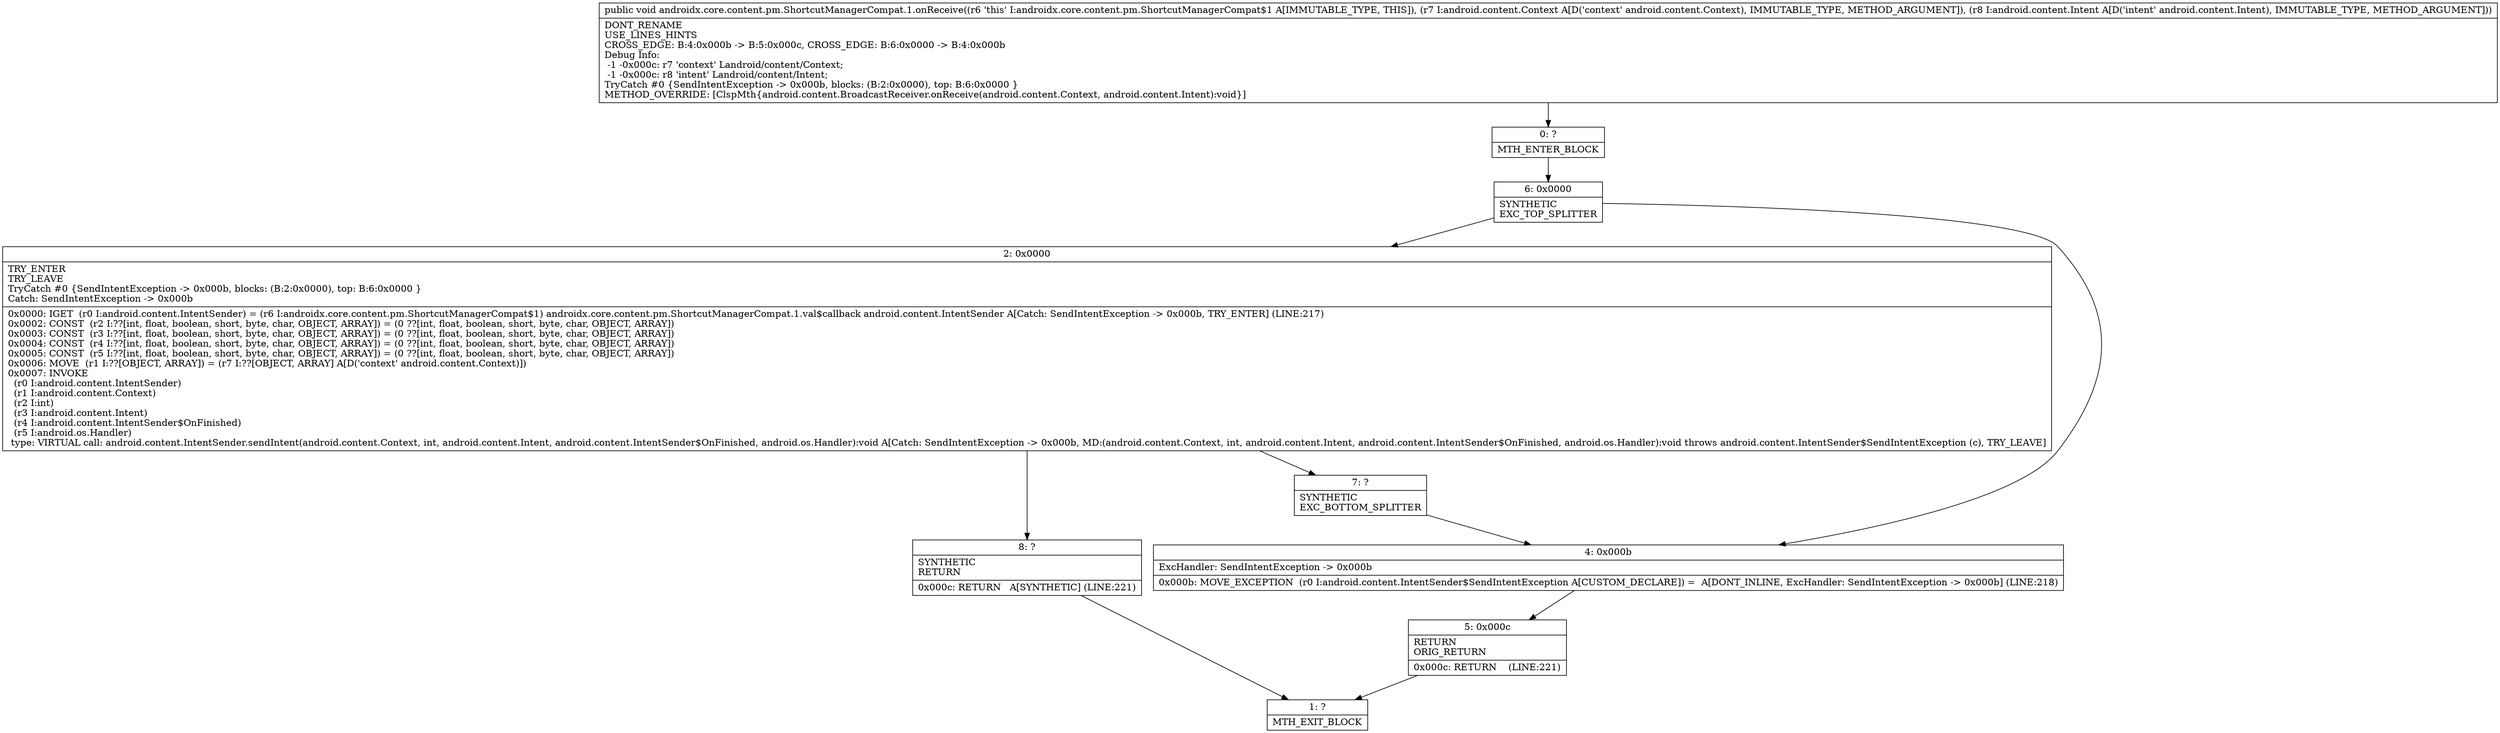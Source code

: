 digraph "CFG forandroidx.core.content.pm.ShortcutManagerCompat.1.onReceive(Landroid\/content\/Context;Landroid\/content\/Intent;)V" {
Node_0 [shape=record,label="{0\:\ ?|MTH_ENTER_BLOCK\l}"];
Node_6 [shape=record,label="{6\:\ 0x0000|SYNTHETIC\lEXC_TOP_SPLITTER\l}"];
Node_2 [shape=record,label="{2\:\ 0x0000|TRY_ENTER\lTRY_LEAVE\lTryCatch #0 \{SendIntentException \-\> 0x000b, blocks: (B:2:0x0000), top: B:6:0x0000 \}\lCatch: SendIntentException \-\> 0x000b\l|0x0000: IGET  (r0 I:android.content.IntentSender) = (r6 I:androidx.core.content.pm.ShortcutManagerCompat$1) androidx.core.content.pm.ShortcutManagerCompat.1.val$callback android.content.IntentSender A[Catch: SendIntentException \-\> 0x000b, TRY_ENTER] (LINE:217)\l0x0002: CONST  (r2 I:??[int, float, boolean, short, byte, char, OBJECT, ARRAY]) = (0 ??[int, float, boolean, short, byte, char, OBJECT, ARRAY]) \l0x0003: CONST  (r3 I:??[int, float, boolean, short, byte, char, OBJECT, ARRAY]) = (0 ??[int, float, boolean, short, byte, char, OBJECT, ARRAY]) \l0x0004: CONST  (r4 I:??[int, float, boolean, short, byte, char, OBJECT, ARRAY]) = (0 ??[int, float, boolean, short, byte, char, OBJECT, ARRAY]) \l0x0005: CONST  (r5 I:??[int, float, boolean, short, byte, char, OBJECT, ARRAY]) = (0 ??[int, float, boolean, short, byte, char, OBJECT, ARRAY]) \l0x0006: MOVE  (r1 I:??[OBJECT, ARRAY]) = (r7 I:??[OBJECT, ARRAY] A[D('context' android.content.Context)]) \l0x0007: INVOKE  \l  (r0 I:android.content.IntentSender)\l  (r1 I:android.content.Context)\l  (r2 I:int)\l  (r3 I:android.content.Intent)\l  (r4 I:android.content.IntentSender$OnFinished)\l  (r5 I:android.os.Handler)\l type: VIRTUAL call: android.content.IntentSender.sendIntent(android.content.Context, int, android.content.Intent, android.content.IntentSender$OnFinished, android.os.Handler):void A[Catch: SendIntentException \-\> 0x000b, MD:(android.content.Context, int, android.content.Intent, android.content.IntentSender$OnFinished, android.os.Handler):void throws android.content.IntentSender$SendIntentException (c), TRY_LEAVE]\l}"];
Node_7 [shape=record,label="{7\:\ ?|SYNTHETIC\lEXC_BOTTOM_SPLITTER\l}"];
Node_8 [shape=record,label="{8\:\ ?|SYNTHETIC\lRETURN\l|0x000c: RETURN   A[SYNTHETIC] (LINE:221)\l}"];
Node_1 [shape=record,label="{1\:\ ?|MTH_EXIT_BLOCK\l}"];
Node_4 [shape=record,label="{4\:\ 0x000b|ExcHandler: SendIntentException \-\> 0x000b\l|0x000b: MOVE_EXCEPTION  (r0 I:android.content.IntentSender$SendIntentException A[CUSTOM_DECLARE]) =  A[DONT_INLINE, ExcHandler: SendIntentException \-\> 0x000b] (LINE:218)\l}"];
Node_5 [shape=record,label="{5\:\ 0x000c|RETURN\lORIG_RETURN\l|0x000c: RETURN    (LINE:221)\l}"];
MethodNode[shape=record,label="{public void androidx.core.content.pm.ShortcutManagerCompat.1.onReceive((r6 'this' I:androidx.core.content.pm.ShortcutManagerCompat$1 A[IMMUTABLE_TYPE, THIS]), (r7 I:android.content.Context A[D('context' android.content.Context), IMMUTABLE_TYPE, METHOD_ARGUMENT]), (r8 I:android.content.Intent A[D('intent' android.content.Intent), IMMUTABLE_TYPE, METHOD_ARGUMENT]))  | DONT_RENAME\lUSE_LINES_HINTS\lCROSS_EDGE: B:4:0x000b \-\> B:5:0x000c, CROSS_EDGE: B:6:0x0000 \-\> B:4:0x000b\lDebug Info:\l  \-1 \-0x000c: r7 'context' Landroid\/content\/Context;\l  \-1 \-0x000c: r8 'intent' Landroid\/content\/Intent;\lTryCatch #0 \{SendIntentException \-\> 0x000b, blocks: (B:2:0x0000), top: B:6:0x0000 \}\lMETHOD_OVERRIDE: [ClspMth\{android.content.BroadcastReceiver.onReceive(android.content.Context, android.content.Intent):void\}]\l}"];
MethodNode -> Node_0;Node_0 -> Node_6;
Node_6 -> Node_2;
Node_6 -> Node_4;
Node_2 -> Node_7;
Node_2 -> Node_8;
Node_7 -> Node_4;
Node_8 -> Node_1;
Node_4 -> Node_5;
Node_5 -> Node_1;
}

